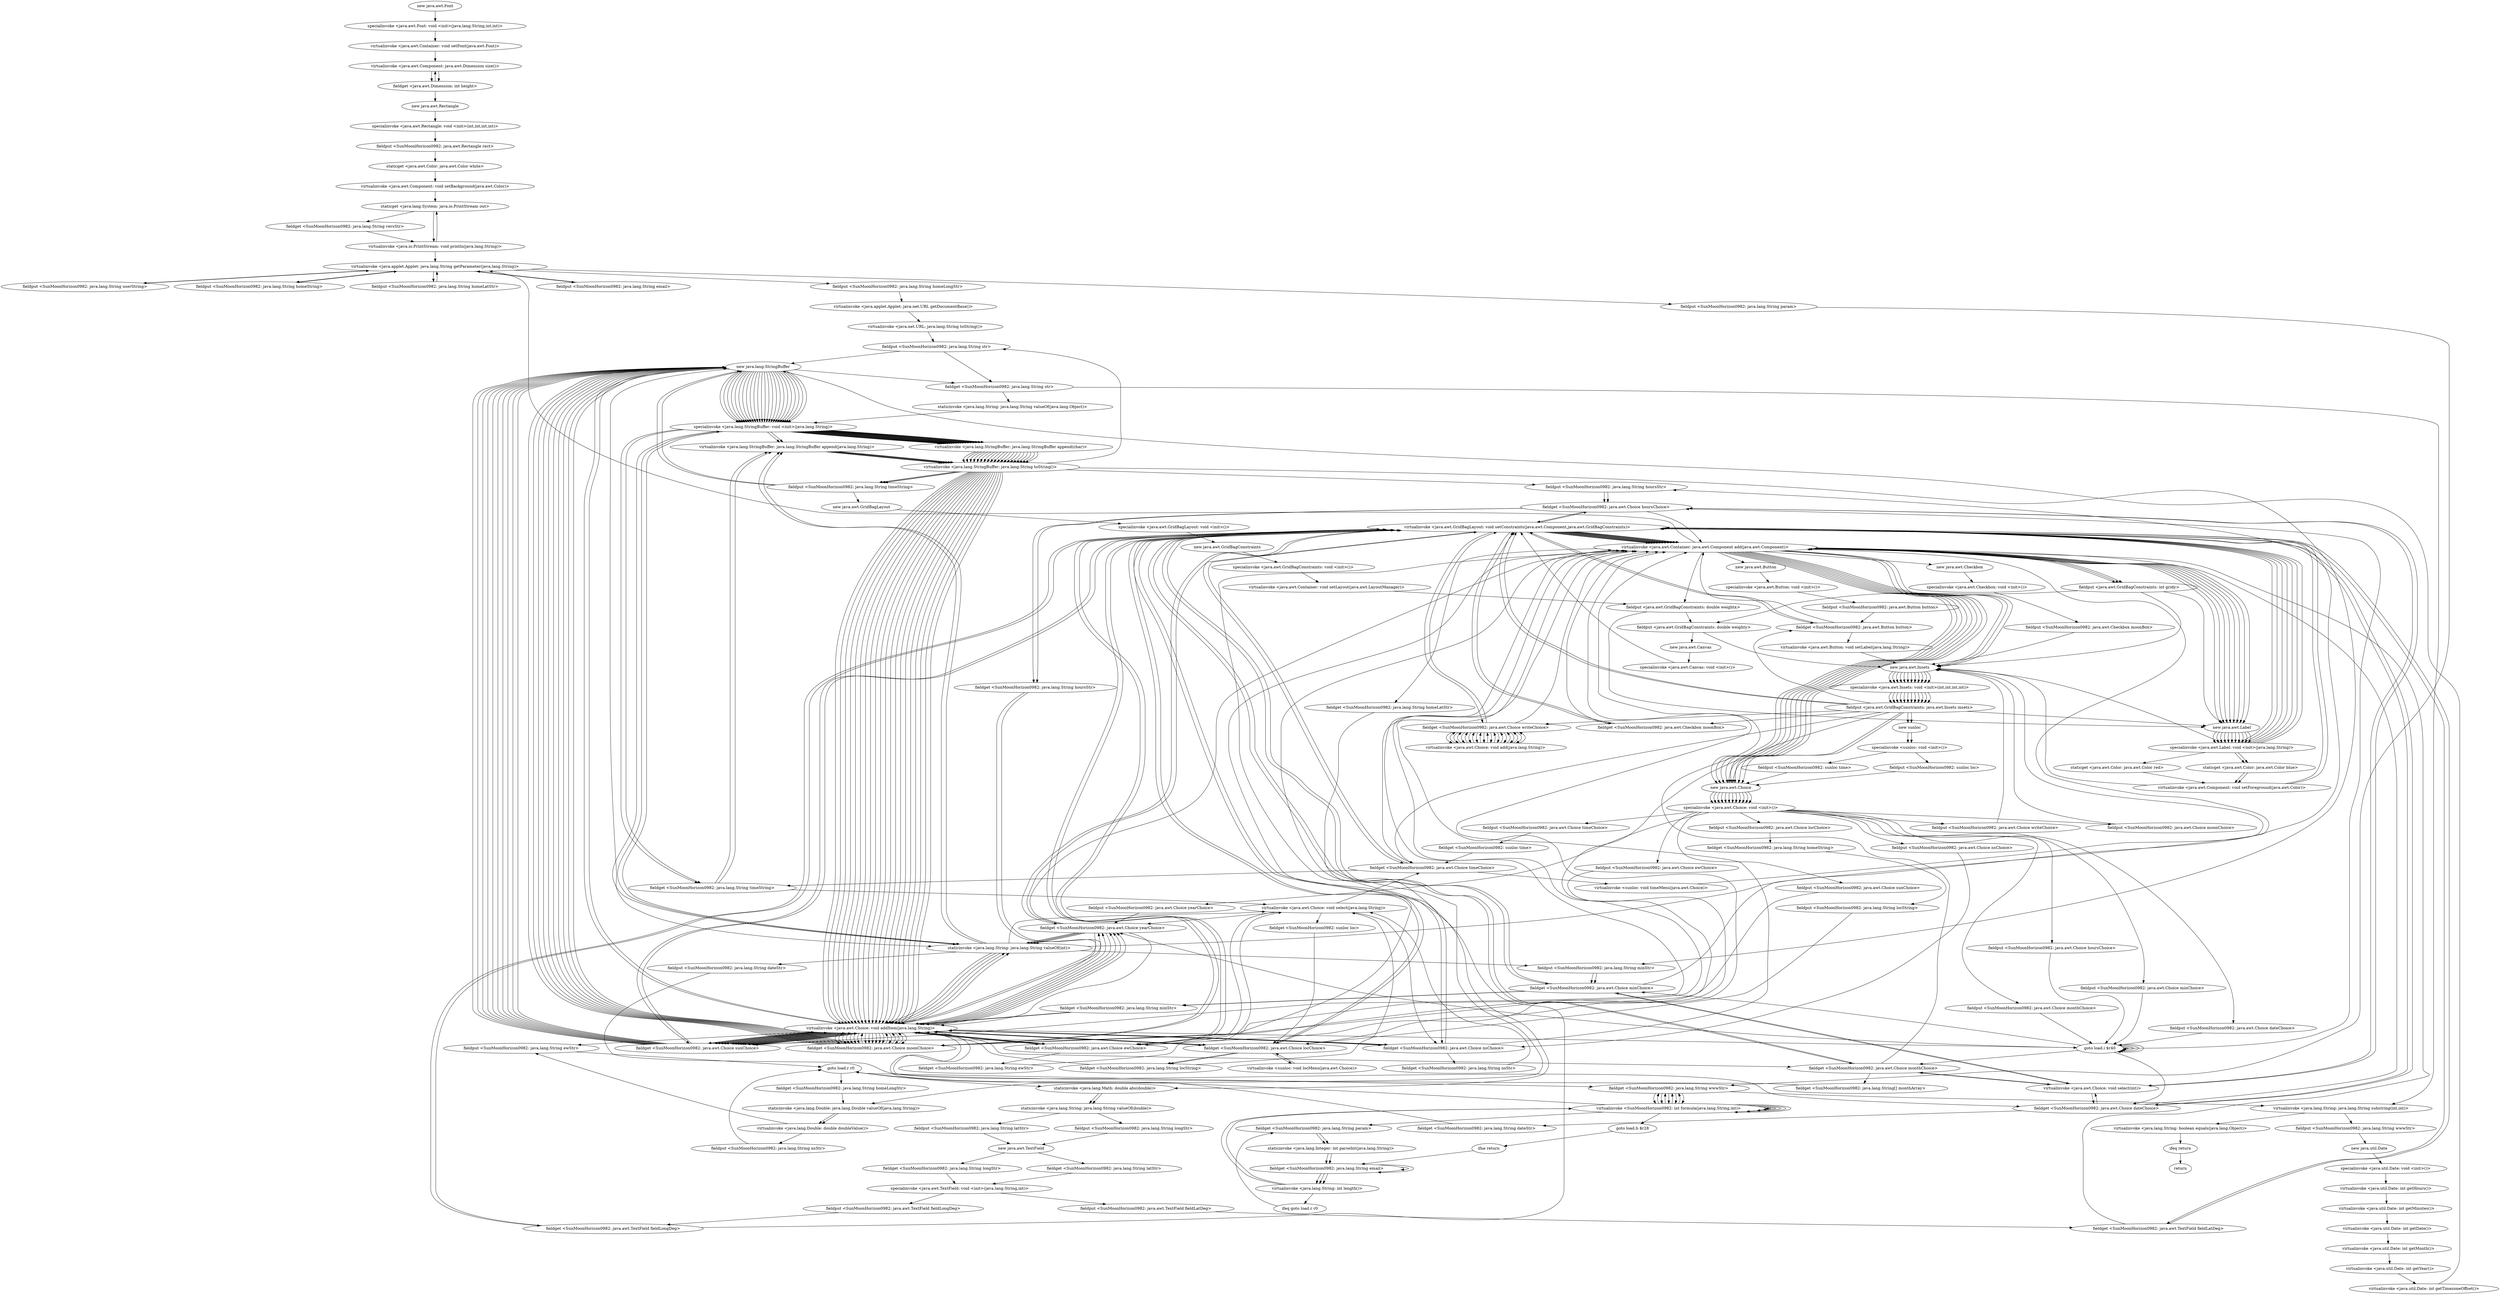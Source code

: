 digraph "" {
"new java.awt.Font";
 "new java.awt.Font"->"specialinvoke <java.awt.Font: void <init>(java.lang.String,int,int)>";
 "specialinvoke <java.awt.Font: void <init>(java.lang.String,int,int)>"->"virtualinvoke <java.awt.Container: void setFont(java.awt.Font)>";
 "virtualinvoke <java.awt.Container: void setFont(java.awt.Font)>"->"virtualinvoke <java.awt.Component: java.awt.Dimension size()>";
 "virtualinvoke <java.awt.Component: java.awt.Dimension size()>"->"fieldget <java.awt.Dimension: int height>";
 "fieldget <java.awt.Dimension: int height>"->"virtualinvoke <java.awt.Component: java.awt.Dimension size()>";
 "virtualinvoke <java.awt.Component: java.awt.Dimension size()>"->"fieldget <java.awt.Dimension: int height>";
 "fieldget <java.awt.Dimension: int height>"->"new java.awt.Rectangle";
 "new java.awt.Rectangle"->"specialinvoke <java.awt.Rectangle: void <init>(int,int,int,int)>";
 "specialinvoke <java.awt.Rectangle: void <init>(int,int,int,int)>"->"fieldput <SunMoonHorizon0982: java.awt.Rectangle rect>";
 "fieldput <SunMoonHorizon0982: java.awt.Rectangle rect>"->"staticget <java.awt.Color: java.awt.Color white>";
 "staticget <java.awt.Color: java.awt.Color white>"->"virtualinvoke <java.awt.Component: void setBackground(java.awt.Color)>";
 "virtualinvoke <java.awt.Component: void setBackground(java.awt.Color)>"->"staticget <java.lang.System: java.io.PrintStream out>";
 "staticget <java.lang.System: java.io.PrintStream out>"->"fieldget <SunMoonHorizon0982: java.lang.String versStr>";
 "fieldget <SunMoonHorizon0982: java.lang.String versStr>"->"virtualinvoke <java.io.PrintStream: void println(java.lang.String)>";
 "virtualinvoke <java.io.PrintStream: void println(java.lang.String)>"->"staticget <java.lang.System: java.io.PrintStream out>";
 "staticget <java.lang.System: java.io.PrintStream out>"->"virtualinvoke <java.io.PrintStream: void println(java.lang.String)>";
 "virtualinvoke <java.io.PrintStream: void println(java.lang.String)>"->"virtualinvoke <java.applet.Applet: java.lang.String getParameter(java.lang.String)>";
 "virtualinvoke <java.applet.Applet: java.lang.String getParameter(java.lang.String)>"->"fieldput <SunMoonHorizon0982: java.lang.String userString>";
 "fieldput <SunMoonHorizon0982: java.lang.String userString>"->"virtualinvoke <java.applet.Applet: java.lang.String getParameter(java.lang.String)>";
 "virtualinvoke <java.applet.Applet: java.lang.String getParameter(java.lang.String)>"->"fieldput <SunMoonHorizon0982: java.lang.String homeString>";
 "fieldput <SunMoonHorizon0982: java.lang.String homeString>"->"virtualinvoke <java.applet.Applet: java.lang.String getParameter(java.lang.String)>";
 "virtualinvoke <java.applet.Applet: java.lang.String getParameter(java.lang.String)>"->"fieldput <SunMoonHorizon0982: java.lang.String homeLatStr>";
 "fieldput <SunMoonHorizon0982: java.lang.String homeLatStr>"->"virtualinvoke <java.applet.Applet: java.lang.String getParameter(java.lang.String)>";
 "virtualinvoke <java.applet.Applet: java.lang.String getParameter(java.lang.String)>"->"fieldput <SunMoonHorizon0982: java.lang.String homeLongStr>";
 "fieldput <SunMoonHorizon0982: java.lang.String homeLongStr>"->"virtualinvoke <java.applet.Applet: java.net.URL getDocumentBase()>";
 "virtualinvoke <java.applet.Applet: java.net.URL getDocumentBase()>"->"virtualinvoke <java.net.URL: java.lang.String toString()>";
 "virtualinvoke <java.net.URL: java.lang.String toString()>"->"fieldput <SunMoonHorizon0982: java.lang.String str>";
 "fieldput <SunMoonHorizon0982: java.lang.String str>"->"new java.lang.StringBuffer";
 "new java.lang.StringBuffer"->"fieldget <SunMoonHorizon0982: java.lang.String str>";
 "fieldget <SunMoonHorizon0982: java.lang.String str>"->"staticinvoke <java.lang.String: java.lang.String valueOf(java.lang.Object)>";
 "staticinvoke <java.lang.String: java.lang.String valueOf(java.lang.Object)>"->"specialinvoke <java.lang.StringBuffer: void <init>(java.lang.String)>";
 "specialinvoke <java.lang.StringBuffer: void <init>(java.lang.String)>"->"virtualinvoke <java.lang.StringBuffer: java.lang.StringBuffer append(java.lang.String)>";
 "virtualinvoke <java.lang.StringBuffer: java.lang.StringBuffer append(java.lang.String)>"->"virtualinvoke <java.lang.StringBuffer: java.lang.String toString()>";
 "virtualinvoke <java.lang.StringBuffer: java.lang.String toString()>"->"fieldput <SunMoonHorizon0982: java.lang.String str>";
 "fieldput <SunMoonHorizon0982: java.lang.String str>"->"fieldget <SunMoonHorizon0982: java.lang.String str>";
 "fieldget <SunMoonHorizon0982: java.lang.String str>"->"virtualinvoke <java.lang.String: java.lang.String substring(int,int)>";
 "virtualinvoke <java.lang.String: java.lang.String substring(int,int)>"->"fieldput <SunMoonHorizon0982: java.lang.String wwwStr>";
 "fieldput <SunMoonHorizon0982: java.lang.String wwwStr>"->"new java.util.Date";
 "new java.util.Date"->"specialinvoke <java.util.Date: void <init>()>";
 "specialinvoke <java.util.Date: void <init>()>"->"virtualinvoke <java.util.Date: int getHours()>";
 "virtualinvoke <java.util.Date: int getHours()>"->"virtualinvoke <java.util.Date: int getMinutes()>";
 "virtualinvoke <java.util.Date: int getMinutes()>"->"virtualinvoke <java.util.Date: int getDate()>";
 "virtualinvoke <java.util.Date: int getDate()>"->"virtualinvoke <java.util.Date: int getMonth()>";
 "virtualinvoke <java.util.Date: int getMonth()>"->"virtualinvoke <java.util.Date: int getYear()>";
 "virtualinvoke <java.util.Date: int getYear()>"->"virtualinvoke <java.util.Date: int getTimezoneOffset()>";
 "virtualinvoke <java.util.Date: int getTimezoneOffset()>"->"new java.lang.StringBuffer";
 "new java.lang.StringBuffer"->"staticinvoke <java.lang.String: java.lang.String valueOf(int)>";
 "staticinvoke <java.lang.String: java.lang.String valueOf(int)>"->"specialinvoke <java.lang.StringBuffer: void <init>(java.lang.String)>";
 "specialinvoke <java.lang.StringBuffer: void <init>(java.lang.String)>"->"virtualinvoke <java.lang.StringBuffer: java.lang.StringBuffer append(java.lang.String)>";
 "virtualinvoke <java.lang.StringBuffer: java.lang.StringBuffer append(java.lang.String)>"->"virtualinvoke <java.lang.StringBuffer: java.lang.String toString()>";
 "virtualinvoke <java.lang.StringBuffer: java.lang.String toString()>"->"fieldput <SunMoonHorizon0982: java.lang.String timeString>";
 "fieldput <SunMoonHorizon0982: java.lang.String timeString>"->"new java.lang.StringBuffer";
 "new java.lang.StringBuffer"->"specialinvoke <java.lang.StringBuffer: void <init>(java.lang.String)>";
 "specialinvoke <java.lang.StringBuffer: void <init>(java.lang.String)>"->"fieldget <SunMoonHorizon0982: java.lang.String timeString>";
 "fieldget <SunMoonHorizon0982: java.lang.String timeString>"->"virtualinvoke <java.lang.StringBuffer: java.lang.StringBuffer append(java.lang.String)>";
 "virtualinvoke <java.lang.StringBuffer: java.lang.StringBuffer append(java.lang.String)>"->"virtualinvoke <java.lang.StringBuffer: java.lang.String toString()>";
 "virtualinvoke <java.lang.StringBuffer: java.lang.String toString()>"->"fieldput <SunMoonHorizon0982: java.lang.String timeString>";
 "fieldput <SunMoonHorizon0982: java.lang.String timeString>"->"new java.lang.StringBuffer";
 "new java.lang.StringBuffer"->"specialinvoke <java.lang.StringBuffer: void <init>(java.lang.String)>";
 "specialinvoke <java.lang.StringBuffer: void <init>(java.lang.String)>"->"fieldget <SunMoonHorizon0982: java.lang.String timeString>";
 "fieldget <SunMoonHorizon0982: java.lang.String timeString>"->"virtualinvoke <java.lang.StringBuffer: java.lang.StringBuffer append(java.lang.String)>";
 "virtualinvoke <java.lang.StringBuffer: java.lang.StringBuffer append(java.lang.String)>"->"virtualinvoke <java.lang.StringBuffer: java.lang.String toString()>";
 "virtualinvoke <java.lang.StringBuffer: java.lang.String toString()>"->"fieldput <SunMoonHorizon0982: java.lang.String timeString>";
 "fieldput <SunMoonHorizon0982: java.lang.String timeString>"->"new java.awt.GridBagLayout";
 "new java.awt.GridBagLayout"->"specialinvoke <java.awt.GridBagLayout: void <init>()>";
 "specialinvoke <java.awt.GridBagLayout: void <init>()>"->"new java.awt.GridBagConstraints";
 "new java.awt.GridBagConstraints"->"specialinvoke <java.awt.GridBagConstraints: void <init>()>";
 "specialinvoke <java.awt.GridBagConstraints: void <init>()>"->"virtualinvoke <java.awt.Container: void setLayout(java.awt.LayoutManager)>";
 "virtualinvoke <java.awt.Container: void setLayout(java.awt.LayoutManager)>"->"fieldput <java.awt.GridBagConstraints: double weightx>";
 "fieldput <java.awt.GridBagConstraints: double weightx>"->"fieldput <java.awt.GridBagConstraints: double weighty>";
 "fieldput <java.awt.GridBagConstraints: double weighty>"->"new java.awt.Insets";
 "new java.awt.Insets"->"specialinvoke <java.awt.Insets: void <init>(int,int,int,int)>";
 "specialinvoke <java.awt.Insets: void <init>(int,int,int,int)>"->"fieldput <java.awt.GridBagConstraints: java.awt.Insets insets>";
 "fieldput <java.awt.GridBagConstraints: java.awt.Insets insets>"->"new java.awt.Label";
 "new java.awt.Label"->"specialinvoke <java.awt.Label: void <init>(java.lang.String)>";
 "specialinvoke <java.awt.Label: void <init>(java.lang.String)>"->"virtualinvoke <java.awt.GridBagLayout: void setConstraints(java.awt.Component,java.awt.GridBagConstraints)>";
 "virtualinvoke <java.awt.GridBagLayout: void setConstraints(java.awt.Component,java.awt.GridBagConstraints)>"->"virtualinvoke <java.awt.Container: java.awt.Component add(java.awt.Component)>";
 "virtualinvoke <java.awt.Container: java.awt.Component add(java.awt.Component)>"->"new java.awt.Label";
 "new java.awt.Label"->"specialinvoke <java.awt.Label: void <init>(java.lang.String)>";
 "specialinvoke <java.awt.Label: void <init>(java.lang.String)>"->"virtualinvoke <java.awt.GridBagLayout: void setConstraints(java.awt.Component,java.awt.GridBagConstraints)>";
 "virtualinvoke <java.awt.GridBagLayout: void setConstraints(java.awt.Component,java.awt.GridBagConstraints)>"->"virtualinvoke <java.awt.Container: java.awt.Component add(java.awt.Component)>";
 "virtualinvoke <java.awt.Container: java.awt.Component add(java.awt.Component)>"->"fieldput <java.awt.GridBagConstraints: double weightx>";
 "fieldput <java.awt.GridBagConstraints: double weightx>"->"new java.awt.Label";
 "new java.awt.Label"->"specialinvoke <java.awt.Label: void <init>(java.lang.String)>";
 "specialinvoke <java.awt.Label: void <init>(java.lang.String)>"->"virtualinvoke <java.awt.GridBagLayout: void setConstraints(java.awt.Component,java.awt.GridBagConstraints)>";
 "virtualinvoke <java.awt.GridBagLayout: void setConstraints(java.awt.Component,java.awt.GridBagConstraints)>"->"virtualinvoke <java.awt.Container: java.awt.Component add(java.awt.Component)>";
 "virtualinvoke <java.awt.Container: java.awt.Component add(java.awt.Component)>"->"new java.awt.Label";
 "new java.awt.Label"->"specialinvoke <java.awt.Label: void <init>(java.lang.String)>";
 "specialinvoke <java.awt.Label: void <init>(java.lang.String)>"->"virtualinvoke <java.awt.GridBagLayout: void setConstraints(java.awt.Component,java.awt.GridBagConstraints)>";
 "virtualinvoke <java.awt.GridBagLayout: void setConstraints(java.awt.Component,java.awt.GridBagConstraints)>"->"virtualinvoke <java.awt.Container: java.awt.Component add(java.awt.Component)>";
 "virtualinvoke <java.awt.Container: java.awt.Component add(java.awt.Component)>"->"new java.awt.Label";
 "new java.awt.Label"->"specialinvoke <java.awt.Label: void <init>(java.lang.String)>";
 "specialinvoke <java.awt.Label: void <init>(java.lang.String)>"->"virtualinvoke <java.awt.GridBagLayout: void setConstraints(java.awt.Component,java.awt.GridBagConstraints)>";
 "virtualinvoke <java.awt.GridBagLayout: void setConstraints(java.awt.Component,java.awt.GridBagConstraints)>"->"virtualinvoke <java.awt.Container: java.awt.Component add(java.awt.Component)>";
 "virtualinvoke <java.awt.Container: java.awt.Component add(java.awt.Component)>"->"new java.awt.Label";
 "new java.awt.Label"->"specialinvoke <java.awt.Label: void <init>(java.lang.String)>";
 "specialinvoke <java.awt.Label: void <init>(java.lang.String)>"->"virtualinvoke <java.awt.GridBagLayout: void setConstraints(java.awt.Component,java.awt.GridBagConstraints)>";
 "virtualinvoke <java.awt.GridBagLayout: void setConstraints(java.awt.Component,java.awt.GridBagConstraints)>"->"virtualinvoke <java.awt.Container: java.awt.Component add(java.awt.Component)>";
 "virtualinvoke <java.awt.Container: java.awt.Component add(java.awt.Component)>"->"new java.awt.Label";
 "new java.awt.Label"->"specialinvoke <java.awt.Label: void <init>(java.lang.String)>";
 "specialinvoke <java.awt.Label: void <init>(java.lang.String)>"->"staticget <java.awt.Color: java.awt.Color red>";
 "staticget <java.awt.Color: java.awt.Color red>"->"virtualinvoke <java.awt.Component: void setForeground(java.awt.Color)>";
 "virtualinvoke <java.awt.Component: void setForeground(java.awt.Color)>"->"virtualinvoke <java.awt.GridBagLayout: void setConstraints(java.awt.Component,java.awt.GridBagConstraints)>";
 "virtualinvoke <java.awt.GridBagLayout: void setConstraints(java.awt.Component,java.awt.GridBagConstraints)>"->"virtualinvoke <java.awt.Container: java.awt.Component add(java.awt.Component)>";
 "virtualinvoke <java.awt.Container: java.awt.Component add(java.awt.Component)>"->"new java.awt.Label";
 "new java.awt.Label"->"specialinvoke <java.awt.Label: void <init>(java.lang.String)>";
 "specialinvoke <java.awt.Label: void <init>(java.lang.String)>"->"staticget <java.awt.Color: java.awt.Color blue>";
 "staticget <java.awt.Color: java.awt.Color blue>"->"virtualinvoke <java.awt.Component: void setForeground(java.awt.Color)>";
 "virtualinvoke <java.awt.Component: void setForeground(java.awt.Color)>"->"virtualinvoke <java.awt.GridBagLayout: void setConstraints(java.awt.Component,java.awt.GridBagConstraints)>";
 "virtualinvoke <java.awt.GridBagLayout: void setConstraints(java.awt.Component,java.awt.GridBagConstraints)>"->"virtualinvoke <java.awt.Container: java.awt.Component add(java.awt.Component)>";
 "virtualinvoke <java.awt.Container: java.awt.Component add(java.awt.Component)>"->"new java.awt.Label";
 "new java.awt.Label"->"specialinvoke <java.awt.Label: void <init>(java.lang.String)>";
 "specialinvoke <java.awt.Label: void <init>(java.lang.String)>"->"staticget <java.awt.Color: java.awt.Color blue>";
 "staticget <java.awt.Color: java.awt.Color blue>"->"virtualinvoke <java.awt.Component: void setForeground(java.awt.Color)>";
 "virtualinvoke <java.awt.Component: void setForeground(java.awt.Color)>"->"new java.awt.Insets";
 "new java.awt.Insets"->"specialinvoke <java.awt.Insets: void <init>(int,int,int,int)>";
 "specialinvoke <java.awt.Insets: void <init>(int,int,int,int)>"->"fieldput <java.awt.GridBagConstraints: java.awt.Insets insets>";
 "fieldput <java.awt.GridBagConstraints: java.awt.Insets insets>"->"virtualinvoke <java.awt.GridBagLayout: void setConstraints(java.awt.Component,java.awt.GridBagConstraints)>";
 "virtualinvoke <java.awt.GridBagLayout: void setConstraints(java.awt.Component,java.awt.GridBagConstraints)>"->"virtualinvoke <java.awt.Container: java.awt.Component add(java.awt.Component)>";
 "virtualinvoke <java.awt.Container: java.awt.Component add(java.awt.Component)>"->"fieldput <java.awt.GridBagConstraints: int gridy>";
 "fieldput <java.awt.GridBagConstraints: int gridy>"->"new java.awt.Insets";
 "new java.awt.Insets"->"specialinvoke <java.awt.Insets: void <init>(int,int,int,int)>";
 "specialinvoke <java.awt.Insets: void <init>(int,int,int,int)>"->"fieldput <java.awt.GridBagConstraints: java.awt.Insets insets>";
 "fieldput <java.awt.GridBagConstraints: java.awt.Insets insets>"->"new sunloc";
 "new sunloc"->"specialinvoke <sunloc: void <init>()>";
 "specialinvoke <sunloc: void <init>()>"->"fieldput <SunMoonHorizon0982: sunloc time>";
 "fieldput <SunMoonHorizon0982: sunloc time>"->"new java.awt.Choice";
 "new java.awt.Choice"->"specialinvoke <java.awt.Choice: void <init>()>";
 "specialinvoke <java.awt.Choice: void <init>()>"->"fieldput <SunMoonHorizon0982: java.awt.Choice timeChoice>";
 "fieldput <SunMoonHorizon0982: java.awt.Choice timeChoice>"->"fieldget <SunMoonHorizon0982: sunloc time>";
 "fieldget <SunMoonHorizon0982: sunloc time>"->"fieldget <SunMoonHorizon0982: java.awt.Choice timeChoice>";
 "fieldget <SunMoonHorizon0982: java.awt.Choice timeChoice>"->"virtualinvoke <sunloc: void timeMenu(java.awt.Choice)>";
 "virtualinvoke <sunloc: void timeMenu(java.awt.Choice)>"->"new java.awt.Insets";
 "new java.awt.Insets"->"specialinvoke <java.awt.Insets: void <init>(int,int,int,int)>";
 "specialinvoke <java.awt.Insets: void <init>(int,int,int,int)>"->"fieldput <java.awt.GridBagConstraints: java.awt.Insets insets>";
 "fieldput <java.awt.GridBagConstraints: java.awt.Insets insets>"->"fieldget <SunMoonHorizon0982: java.awt.Choice timeChoice>";
 "fieldget <SunMoonHorizon0982: java.awt.Choice timeChoice>"->"virtualinvoke <java.awt.GridBagLayout: void setConstraints(java.awt.Component,java.awt.GridBagConstraints)>";
 "virtualinvoke <java.awt.GridBagLayout: void setConstraints(java.awt.Component,java.awt.GridBagConstraints)>"->"fieldget <SunMoonHorizon0982: java.awt.Choice timeChoice>";
 "fieldget <SunMoonHorizon0982: java.awt.Choice timeChoice>"->"fieldget <SunMoonHorizon0982: java.lang.String timeString>";
 "fieldget <SunMoonHorizon0982: java.lang.String timeString>"->"virtualinvoke <java.awt.Choice: void select(java.lang.String)>";
 "virtualinvoke <java.awt.Choice: void select(java.lang.String)>"->"fieldget <SunMoonHorizon0982: java.awt.Choice timeChoice>";
 "fieldget <SunMoonHorizon0982: java.awt.Choice timeChoice>"->"virtualinvoke <java.awt.Container: java.awt.Component add(java.awt.Component)>";
 "virtualinvoke <java.awt.Container: java.awt.Component add(java.awt.Component)>"->"new java.awt.Insets";
 "new java.awt.Insets"->"specialinvoke <java.awt.Insets: void <init>(int,int,int,int)>";
 "specialinvoke <java.awt.Insets: void <init>(int,int,int,int)>"->"fieldput <java.awt.GridBagConstraints: java.awt.Insets insets>";
 "fieldput <java.awt.GridBagConstraints: java.awt.Insets insets>"->"new sunloc";
 "new sunloc"->"specialinvoke <sunloc: void <init>()>";
 "specialinvoke <sunloc: void <init>()>"->"fieldput <SunMoonHorizon0982: sunloc loc>";
 "fieldput <SunMoonHorizon0982: sunloc loc>"->"new java.awt.Choice";
 "new java.awt.Choice"->"specialinvoke <java.awt.Choice: void <init>()>";
 "specialinvoke <java.awt.Choice: void <init>()>"->"fieldput <SunMoonHorizon0982: java.awt.Choice locChoice>";
 "fieldput <SunMoonHorizon0982: java.awt.Choice locChoice>"->"fieldget <SunMoonHorizon0982: java.lang.String homeString>";
 "fieldget <SunMoonHorizon0982: java.lang.String homeString>"->"fieldput <SunMoonHorizon0982: java.lang.String locString>";
 "fieldput <SunMoonHorizon0982: java.lang.String locString>"->"fieldget <SunMoonHorizon0982: java.awt.Choice locChoice>";
 "fieldget <SunMoonHorizon0982: java.awt.Choice locChoice>"->"fieldget <SunMoonHorizon0982: java.lang.String locString>";
 "fieldget <SunMoonHorizon0982: java.lang.String locString>"->"virtualinvoke <java.awt.Choice: void addItem(java.lang.String)>";
 "virtualinvoke <java.awt.Choice: void addItem(java.lang.String)>"->"fieldget <SunMoonHorizon0982: java.awt.Choice locChoice>";
 "fieldget <SunMoonHorizon0982: java.awt.Choice locChoice>"->"virtualinvoke <java.awt.Choice: void addItem(java.lang.String)>";
 "virtualinvoke <java.awt.Choice: void addItem(java.lang.String)>"->"fieldget <SunMoonHorizon0982: java.awt.Choice locChoice>";
 "fieldget <SunMoonHorizon0982: java.awt.Choice locChoice>"->"fieldget <SunMoonHorizon0982: java.lang.String locString>";
 "fieldget <SunMoonHorizon0982: java.lang.String locString>"->"virtualinvoke <java.awt.Choice: void select(java.lang.String)>";
 "virtualinvoke <java.awt.Choice: void select(java.lang.String)>"->"fieldget <SunMoonHorizon0982: sunloc loc>";
 "fieldget <SunMoonHorizon0982: sunloc loc>"->"fieldget <SunMoonHorizon0982: java.awt.Choice locChoice>";
 "fieldget <SunMoonHorizon0982: java.awt.Choice locChoice>"->"virtualinvoke <sunloc: void locMenu(java.awt.Choice)>";
 "virtualinvoke <sunloc: void locMenu(java.awt.Choice)>"->"fieldget <SunMoonHorizon0982: java.awt.Choice locChoice>";
 "fieldget <SunMoonHorizon0982: java.awt.Choice locChoice>"->"virtualinvoke <java.awt.GridBagLayout: void setConstraints(java.awt.Component,java.awt.GridBagConstraints)>";
 "virtualinvoke <java.awt.GridBagLayout: void setConstraints(java.awt.Component,java.awt.GridBagConstraints)>"->"fieldget <SunMoonHorizon0982: java.awt.Choice locChoice>";
 "fieldget <SunMoonHorizon0982: java.awt.Choice locChoice>"->"virtualinvoke <java.awt.Container: java.awt.Component add(java.awt.Component)>";
 "virtualinvoke <java.awt.Container: java.awt.Component add(java.awt.Component)>"->"fieldget <SunMoonHorizon0982: java.lang.String homeLatStr>";
 "fieldget <SunMoonHorizon0982: java.lang.String homeLatStr>"->"staticinvoke <java.lang.Double: java.lang.Double valueOf(java.lang.String)>";
 "staticinvoke <java.lang.Double: java.lang.Double valueOf(java.lang.String)>"->"virtualinvoke <java.lang.Double: double doubleValue()>";
 "virtualinvoke <java.lang.Double: double doubleValue()>"->"fieldput <SunMoonHorizon0982: java.lang.String nsStr>";
 "fieldput <SunMoonHorizon0982: java.lang.String nsStr>"->"goto load.r r0";
 "goto load.r r0"->"fieldget <SunMoonHorizon0982: java.lang.String homeLongStr>";
 "fieldget <SunMoonHorizon0982: java.lang.String homeLongStr>"->"staticinvoke <java.lang.Double: java.lang.Double valueOf(java.lang.String)>";
 "staticinvoke <java.lang.Double: java.lang.Double valueOf(java.lang.String)>"->"virtualinvoke <java.lang.Double: double doubleValue()>";
 "virtualinvoke <java.lang.Double: double doubleValue()>"->"fieldput <SunMoonHorizon0982: java.lang.String ewStr>";
 "fieldput <SunMoonHorizon0982: java.lang.String ewStr>"->"goto load.r r0";
 "goto load.r r0"->"staticinvoke <java.lang.Math: double abs(double)>";
 "staticinvoke <java.lang.Math: double abs(double)>"->"staticinvoke <java.lang.String: java.lang.String valueOf(double)>";
 "staticinvoke <java.lang.String: java.lang.String valueOf(double)>"->"fieldput <SunMoonHorizon0982: java.lang.String latStr>";
 "fieldput <SunMoonHorizon0982: java.lang.String latStr>"->"new java.awt.TextField";
 "new java.awt.TextField"->"fieldget <SunMoonHorizon0982: java.lang.String latStr>";
 "fieldget <SunMoonHorizon0982: java.lang.String latStr>"->"specialinvoke <java.awt.TextField: void <init>(java.lang.String,int)>";
 "specialinvoke <java.awt.TextField: void <init>(java.lang.String,int)>"->"fieldput <SunMoonHorizon0982: java.awt.TextField fieldLatDeg>";
 "fieldput <SunMoonHorizon0982: java.awt.TextField fieldLatDeg>"->"fieldget <SunMoonHorizon0982: java.awt.TextField fieldLatDeg>";
 "fieldget <SunMoonHorizon0982: java.awt.TextField fieldLatDeg>"->"virtualinvoke <java.awt.GridBagLayout: void setConstraints(java.awt.Component,java.awt.GridBagConstraints)>";
 "virtualinvoke <java.awt.GridBagLayout: void setConstraints(java.awt.Component,java.awt.GridBagConstraints)>"->"fieldget <SunMoonHorizon0982: java.awt.TextField fieldLatDeg>";
 "fieldget <SunMoonHorizon0982: java.awt.TextField fieldLatDeg>"->"virtualinvoke <java.awt.Container: java.awt.Component add(java.awt.Component)>";
 "virtualinvoke <java.awt.Container: java.awt.Component add(java.awt.Component)>"->"new java.awt.Choice";
 "new java.awt.Choice"->"specialinvoke <java.awt.Choice: void <init>()>";
 "specialinvoke <java.awt.Choice: void <init>()>"->"fieldput <SunMoonHorizon0982: java.awt.Choice nsChoice>";
 "fieldput <SunMoonHorizon0982: java.awt.Choice nsChoice>"->"fieldget <SunMoonHorizon0982: java.awt.Choice nsChoice>";
 "fieldget <SunMoonHorizon0982: java.awt.Choice nsChoice>"->"virtualinvoke <java.awt.Choice: void addItem(java.lang.String)>";
 "virtualinvoke <java.awt.Choice: void addItem(java.lang.String)>"->"fieldget <SunMoonHorizon0982: java.awt.Choice nsChoice>";
 "fieldget <SunMoonHorizon0982: java.awt.Choice nsChoice>"->"virtualinvoke <java.awt.Choice: void addItem(java.lang.String)>";
 "virtualinvoke <java.awt.Choice: void addItem(java.lang.String)>"->"fieldget <SunMoonHorizon0982: java.awt.Choice nsChoice>";
 "fieldget <SunMoonHorizon0982: java.awt.Choice nsChoice>"->"fieldget <SunMoonHorizon0982: java.lang.String nsStr>";
 "fieldget <SunMoonHorizon0982: java.lang.String nsStr>"->"virtualinvoke <java.awt.Choice: void select(java.lang.String)>";
 "virtualinvoke <java.awt.Choice: void select(java.lang.String)>"->"fieldget <SunMoonHorizon0982: java.awt.Choice nsChoice>";
 "fieldget <SunMoonHorizon0982: java.awt.Choice nsChoice>"->"virtualinvoke <java.awt.GridBagLayout: void setConstraints(java.awt.Component,java.awt.GridBagConstraints)>";
 "virtualinvoke <java.awt.GridBagLayout: void setConstraints(java.awt.Component,java.awt.GridBagConstraints)>"->"fieldget <SunMoonHorizon0982: java.awt.Choice nsChoice>";
 "fieldget <SunMoonHorizon0982: java.awt.Choice nsChoice>"->"virtualinvoke <java.awt.Container: java.awt.Component add(java.awt.Component)>";
 "virtualinvoke <java.awt.Container: java.awt.Component add(java.awt.Component)>"->"staticinvoke <java.lang.Math: double abs(double)>";
 "staticinvoke <java.lang.Math: double abs(double)>"->"staticinvoke <java.lang.String: java.lang.String valueOf(double)>";
 "staticinvoke <java.lang.String: java.lang.String valueOf(double)>"->"fieldput <SunMoonHorizon0982: java.lang.String longStr>";
 "fieldput <SunMoonHorizon0982: java.lang.String longStr>"->"new java.awt.TextField";
 "new java.awt.TextField"->"fieldget <SunMoonHorizon0982: java.lang.String longStr>";
 "fieldget <SunMoonHorizon0982: java.lang.String longStr>"->"specialinvoke <java.awt.TextField: void <init>(java.lang.String,int)>";
 "specialinvoke <java.awt.TextField: void <init>(java.lang.String,int)>"->"fieldput <SunMoonHorizon0982: java.awt.TextField fieldLongDeg>";
 "fieldput <SunMoonHorizon0982: java.awt.TextField fieldLongDeg>"->"fieldget <SunMoonHorizon0982: java.awt.TextField fieldLongDeg>";
 "fieldget <SunMoonHorizon0982: java.awt.TextField fieldLongDeg>"->"virtualinvoke <java.awt.GridBagLayout: void setConstraints(java.awt.Component,java.awt.GridBagConstraints)>";
 "virtualinvoke <java.awt.GridBagLayout: void setConstraints(java.awt.Component,java.awt.GridBagConstraints)>"->"fieldget <SunMoonHorizon0982: java.awt.TextField fieldLongDeg>";
 "fieldget <SunMoonHorizon0982: java.awt.TextField fieldLongDeg>"->"virtualinvoke <java.awt.Container: java.awt.Component add(java.awt.Component)>";
 "virtualinvoke <java.awt.Container: java.awt.Component add(java.awt.Component)>"->"new java.awt.Choice";
 "new java.awt.Choice"->"specialinvoke <java.awt.Choice: void <init>()>";
 "specialinvoke <java.awt.Choice: void <init>()>"->"fieldput <SunMoonHorizon0982: java.awt.Choice ewChoice>";
 "fieldput <SunMoonHorizon0982: java.awt.Choice ewChoice>"->"fieldget <SunMoonHorizon0982: java.awt.Choice ewChoice>";
 "fieldget <SunMoonHorizon0982: java.awt.Choice ewChoice>"->"virtualinvoke <java.awt.Choice: void addItem(java.lang.String)>";
 "virtualinvoke <java.awt.Choice: void addItem(java.lang.String)>"->"fieldget <SunMoonHorizon0982: java.awt.Choice ewChoice>";
 "fieldget <SunMoonHorizon0982: java.awt.Choice ewChoice>"->"virtualinvoke <java.awt.Choice: void addItem(java.lang.String)>";
 "virtualinvoke <java.awt.Choice: void addItem(java.lang.String)>"->"fieldget <SunMoonHorizon0982: java.awt.Choice ewChoice>";
 "fieldget <SunMoonHorizon0982: java.awt.Choice ewChoice>"->"fieldget <SunMoonHorizon0982: java.lang.String ewStr>";
 "fieldget <SunMoonHorizon0982: java.lang.String ewStr>"->"virtualinvoke <java.awt.Choice: void select(java.lang.String)>";
 "virtualinvoke <java.awt.Choice: void select(java.lang.String)>"->"fieldget <SunMoonHorizon0982: java.awt.Choice ewChoice>";
 "fieldget <SunMoonHorizon0982: java.awt.Choice ewChoice>"->"virtualinvoke <java.awt.GridBagLayout: void setConstraints(java.awt.Component,java.awt.GridBagConstraints)>";
 "virtualinvoke <java.awt.GridBagLayout: void setConstraints(java.awt.Component,java.awt.GridBagConstraints)>"->"fieldget <SunMoonHorizon0982: java.awt.Choice ewChoice>";
 "fieldget <SunMoonHorizon0982: java.awt.Choice ewChoice>"->"virtualinvoke <java.awt.Container: java.awt.Component add(java.awt.Component)>";
 "virtualinvoke <java.awt.Container: java.awt.Component add(java.awt.Component)>"->"new java.awt.Choice";
 "new java.awt.Choice"->"specialinvoke <java.awt.Choice: void <init>()>";
 "specialinvoke <java.awt.Choice: void <init>()>"->"fieldput <SunMoonHorizon0982: java.awt.Choice sunChoice>";
 "fieldput <SunMoonHorizon0982: java.awt.Choice sunChoice>"->"fieldget <SunMoonHorizon0982: java.awt.Choice sunChoice>";
 "fieldget <SunMoonHorizon0982: java.awt.Choice sunChoice>"->"virtualinvoke <java.awt.GridBagLayout: void setConstraints(java.awt.Component,java.awt.GridBagConstraints)>";
 "virtualinvoke <java.awt.GridBagLayout: void setConstraints(java.awt.Component,java.awt.GridBagConstraints)>"->"fieldget <SunMoonHorizon0982: java.awt.Choice sunChoice>";
 "fieldget <SunMoonHorizon0982: java.awt.Choice sunChoice>"->"virtualinvoke <java.awt.Choice: void addItem(java.lang.String)>";
 "virtualinvoke <java.awt.Choice: void addItem(java.lang.String)>"->"fieldget <SunMoonHorizon0982: java.awt.Choice sunChoice>";
 "fieldget <SunMoonHorizon0982: java.awt.Choice sunChoice>"->"new java.lang.StringBuffer";
 "new java.lang.StringBuffer"->"specialinvoke <java.lang.StringBuffer: void <init>(java.lang.String)>";
 "specialinvoke <java.lang.StringBuffer: void <init>(java.lang.String)>"->"virtualinvoke <java.lang.StringBuffer: java.lang.StringBuffer append(char)>";
 "virtualinvoke <java.lang.StringBuffer: java.lang.StringBuffer append(char)>"->"virtualinvoke <java.lang.StringBuffer: java.lang.String toString()>";
 "virtualinvoke <java.lang.StringBuffer: java.lang.String toString()>"->"virtualinvoke <java.awt.Choice: void addItem(java.lang.String)>";
 "virtualinvoke <java.awt.Choice: void addItem(java.lang.String)>"->"fieldget <SunMoonHorizon0982: java.awt.Choice sunChoice>";
 "fieldget <SunMoonHorizon0982: java.awt.Choice sunChoice>"->"new java.lang.StringBuffer";
 "new java.lang.StringBuffer"->"specialinvoke <java.lang.StringBuffer: void <init>(java.lang.String)>";
 "specialinvoke <java.lang.StringBuffer: void <init>(java.lang.String)>"->"virtualinvoke <java.lang.StringBuffer: java.lang.StringBuffer append(char)>";
 "virtualinvoke <java.lang.StringBuffer: java.lang.StringBuffer append(char)>"->"virtualinvoke <java.lang.StringBuffer: java.lang.String toString()>";
 "virtualinvoke <java.lang.StringBuffer: java.lang.String toString()>"->"virtualinvoke <java.awt.Choice: void addItem(java.lang.String)>";
 "virtualinvoke <java.awt.Choice: void addItem(java.lang.String)>"->"fieldget <SunMoonHorizon0982: java.awt.Choice sunChoice>";
 "fieldget <SunMoonHorizon0982: java.awt.Choice sunChoice>"->"new java.lang.StringBuffer";
 "new java.lang.StringBuffer"->"specialinvoke <java.lang.StringBuffer: void <init>(java.lang.String)>";
 "specialinvoke <java.lang.StringBuffer: void <init>(java.lang.String)>"->"virtualinvoke <java.lang.StringBuffer: java.lang.StringBuffer append(char)>";
 "virtualinvoke <java.lang.StringBuffer: java.lang.StringBuffer append(char)>"->"virtualinvoke <java.lang.StringBuffer: java.lang.String toString()>";
 "virtualinvoke <java.lang.StringBuffer: java.lang.String toString()>"->"virtualinvoke <java.awt.Choice: void addItem(java.lang.String)>";
 "virtualinvoke <java.awt.Choice: void addItem(java.lang.String)>"->"fieldget <SunMoonHorizon0982: java.awt.Choice sunChoice>";
 "fieldget <SunMoonHorizon0982: java.awt.Choice sunChoice>"->"new java.lang.StringBuffer";
 "new java.lang.StringBuffer"->"specialinvoke <java.lang.StringBuffer: void <init>(java.lang.String)>";
 "specialinvoke <java.lang.StringBuffer: void <init>(java.lang.String)>"->"virtualinvoke <java.lang.StringBuffer: java.lang.StringBuffer append(char)>";
 "virtualinvoke <java.lang.StringBuffer: java.lang.StringBuffer append(char)>"->"virtualinvoke <java.lang.StringBuffer: java.lang.String toString()>";
 "virtualinvoke <java.lang.StringBuffer: java.lang.String toString()>"->"virtualinvoke <java.awt.Choice: void addItem(java.lang.String)>";
 "virtualinvoke <java.awt.Choice: void addItem(java.lang.String)>"->"fieldget <SunMoonHorizon0982: java.awt.Choice sunChoice>";
 "fieldget <SunMoonHorizon0982: java.awt.Choice sunChoice>"->"new java.lang.StringBuffer";
 "new java.lang.StringBuffer"->"specialinvoke <java.lang.StringBuffer: void <init>(java.lang.String)>";
 "specialinvoke <java.lang.StringBuffer: void <init>(java.lang.String)>"->"virtualinvoke <java.lang.StringBuffer: java.lang.StringBuffer append(char)>";
 "virtualinvoke <java.lang.StringBuffer: java.lang.StringBuffer append(char)>"->"virtualinvoke <java.lang.StringBuffer: java.lang.String toString()>";
 "virtualinvoke <java.lang.StringBuffer: java.lang.String toString()>"->"virtualinvoke <java.awt.Choice: void addItem(java.lang.String)>";
 "virtualinvoke <java.awt.Choice: void addItem(java.lang.String)>"->"fieldget <SunMoonHorizon0982: java.awt.Choice sunChoice>";
 "fieldget <SunMoonHorizon0982: java.awt.Choice sunChoice>"->"virtualinvoke <java.awt.Choice: void addItem(java.lang.String)>";
 "virtualinvoke <java.awt.Choice: void addItem(java.lang.String)>"->"fieldget <SunMoonHorizon0982: java.awt.Choice sunChoice>";
 "fieldget <SunMoonHorizon0982: java.awt.Choice sunChoice>"->"new java.lang.StringBuffer";
 "new java.lang.StringBuffer"->"specialinvoke <java.lang.StringBuffer: void <init>(java.lang.String)>";
 "specialinvoke <java.lang.StringBuffer: void <init>(java.lang.String)>"->"virtualinvoke <java.lang.StringBuffer: java.lang.StringBuffer append(char)>";
 "virtualinvoke <java.lang.StringBuffer: java.lang.StringBuffer append(char)>"->"virtualinvoke <java.lang.StringBuffer: java.lang.String toString()>";
 "virtualinvoke <java.lang.StringBuffer: java.lang.String toString()>"->"virtualinvoke <java.awt.Choice: void addItem(java.lang.String)>";
 "virtualinvoke <java.awt.Choice: void addItem(java.lang.String)>"->"fieldget <SunMoonHorizon0982: java.awt.Choice sunChoice>";
 "fieldget <SunMoonHorizon0982: java.awt.Choice sunChoice>"->"new java.lang.StringBuffer";
 "new java.lang.StringBuffer"->"specialinvoke <java.lang.StringBuffer: void <init>(java.lang.String)>";
 "specialinvoke <java.lang.StringBuffer: void <init>(java.lang.String)>"->"virtualinvoke <java.lang.StringBuffer: java.lang.StringBuffer append(char)>";
 "virtualinvoke <java.lang.StringBuffer: java.lang.StringBuffer append(char)>"->"virtualinvoke <java.lang.StringBuffer: java.lang.String toString()>";
 "virtualinvoke <java.lang.StringBuffer: java.lang.String toString()>"->"virtualinvoke <java.awt.Choice: void addItem(java.lang.String)>";
 "virtualinvoke <java.awt.Choice: void addItem(java.lang.String)>"->"fieldget <SunMoonHorizon0982: java.awt.Choice sunChoice>";
 "fieldget <SunMoonHorizon0982: java.awt.Choice sunChoice>"->"new java.lang.StringBuffer";
 "new java.lang.StringBuffer"->"specialinvoke <java.lang.StringBuffer: void <init>(java.lang.String)>";
 "specialinvoke <java.lang.StringBuffer: void <init>(java.lang.String)>"->"virtualinvoke <java.lang.StringBuffer: java.lang.StringBuffer append(char)>";
 "virtualinvoke <java.lang.StringBuffer: java.lang.StringBuffer append(char)>"->"virtualinvoke <java.lang.StringBuffer: java.lang.String toString()>";
 "virtualinvoke <java.lang.StringBuffer: java.lang.String toString()>"->"virtualinvoke <java.awt.Choice: void addItem(java.lang.String)>";
 "virtualinvoke <java.awt.Choice: void addItem(java.lang.String)>"->"fieldget <SunMoonHorizon0982: java.awt.Choice sunChoice>";
 "fieldget <SunMoonHorizon0982: java.awt.Choice sunChoice>"->"new java.lang.StringBuffer";
 "new java.lang.StringBuffer"->"specialinvoke <java.lang.StringBuffer: void <init>(java.lang.String)>";
 "specialinvoke <java.lang.StringBuffer: void <init>(java.lang.String)>"->"virtualinvoke <java.lang.StringBuffer: java.lang.StringBuffer append(char)>";
 "virtualinvoke <java.lang.StringBuffer: java.lang.StringBuffer append(char)>"->"virtualinvoke <java.lang.StringBuffer: java.lang.String toString()>";
 "virtualinvoke <java.lang.StringBuffer: java.lang.String toString()>"->"virtualinvoke <java.awt.Choice: void addItem(java.lang.String)>";
 "virtualinvoke <java.awt.Choice: void addItem(java.lang.String)>"->"fieldget <SunMoonHorizon0982: java.awt.Choice sunChoice>";
 "fieldget <SunMoonHorizon0982: java.awt.Choice sunChoice>"->"new java.lang.StringBuffer";
 "new java.lang.StringBuffer"->"specialinvoke <java.lang.StringBuffer: void <init>(java.lang.String)>";
 "specialinvoke <java.lang.StringBuffer: void <init>(java.lang.String)>"->"virtualinvoke <java.lang.StringBuffer: java.lang.StringBuffer append(char)>";
 "virtualinvoke <java.lang.StringBuffer: java.lang.StringBuffer append(char)>"->"virtualinvoke <java.lang.StringBuffer: java.lang.String toString()>";
 "virtualinvoke <java.lang.StringBuffer: java.lang.String toString()>"->"virtualinvoke <java.awt.Choice: void addItem(java.lang.String)>";
 "virtualinvoke <java.awt.Choice: void addItem(java.lang.String)>"->"fieldget <SunMoonHorizon0982: java.awt.Choice sunChoice>";
 "fieldget <SunMoonHorizon0982: java.awt.Choice sunChoice>"->"virtualinvoke <java.awt.Choice: void addItem(java.lang.String)>";
 "virtualinvoke <java.awt.Choice: void addItem(java.lang.String)>"->"fieldget <SunMoonHorizon0982: java.awt.Choice sunChoice>";
 "fieldget <SunMoonHorizon0982: java.awt.Choice sunChoice>"->"virtualinvoke <java.awt.Choice: void addItem(java.lang.String)>";
 "virtualinvoke <java.awt.Choice: void addItem(java.lang.String)>"->"fieldget <SunMoonHorizon0982: java.awt.Choice sunChoice>";
 "fieldget <SunMoonHorizon0982: java.awt.Choice sunChoice>"->"virtualinvoke <java.awt.Choice: void addItem(java.lang.String)>";
 "virtualinvoke <java.awt.Choice: void addItem(java.lang.String)>"->"fieldget <SunMoonHorizon0982: java.awt.Choice sunChoice>";
 "fieldget <SunMoonHorizon0982: java.awt.Choice sunChoice>"->"virtualinvoke <java.awt.Container: java.awt.Component add(java.awt.Component)>";
 "virtualinvoke <java.awt.Container: java.awt.Component add(java.awt.Component)>"->"new java.awt.Choice";
 "new java.awt.Choice"->"specialinvoke <java.awt.Choice: void <init>()>";
 "specialinvoke <java.awt.Choice: void <init>()>"->"fieldput <SunMoonHorizon0982: java.awt.Choice moonChoice>";
 "fieldput <SunMoonHorizon0982: java.awt.Choice moonChoice>"->"new java.awt.Insets";
 "new java.awt.Insets"->"specialinvoke <java.awt.Insets: void <init>(int,int,int,int)>";
 "specialinvoke <java.awt.Insets: void <init>(int,int,int,int)>"->"fieldput <java.awt.GridBagConstraints: java.awt.Insets insets>";
 "fieldput <java.awt.GridBagConstraints: java.awt.Insets insets>"->"fieldget <SunMoonHorizon0982: java.awt.Choice moonChoice>";
 "fieldget <SunMoonHorizon0982: java.awt.Choice moonChoice>"->"virtualinvoke <java.awt.GridBagLayout: void setConstraints(java.awt.Component,java.awt.GridBagConstraints)>";
 "virtualinvoke <java.awt.GridBagLayout: void setConstraints(java.awt.Component,java.awt.GridBagConstraints)>"->"fieldget <SunMoonHorizon0982: java.awt.Choice moonChoice>";
 "fieldget <SunMoonHorizon0982: java.awt.Choice moonChoice>"->"virtualinvoke <java.awt.Choice: void addItem(java.lang.String)>";
 "virtualinvoke <java.awt.Choice: void addItem(java.lang.String)>"->"fieldget <SunMoonHorizon0982: java.awt.Choice moonChoice>";
 "fieldget <SunMoonHorizon0982: java.awt.Choice moonChoice>"->"new java.lang.StringBuffer";
 "new java.lang.StringBuffer"->"specialinvoke <java.lang.StringBuffer: void <init>(java.lang.String)>";
 "specialinvoke <java.lang.StringBuffer: void <init>(java.lang.String)>"->"virtualinvoke <java.lang.StringBuffer: java.lang.StringBuffer append(char)>";
 "virtualinvoke <java.lang.StringBuffer: java.lang.StringBuffer append(char)>"->"virtualinvoke <java.lang.StringBuffer: java.lang.String toString()>";
 "virtualinvoke <java.lang.StringBuffer: java.lang.String toString()>"->"virtualinvoke <java.awt.Choice: void addItem(java.lang.String)>";
 "virtualinvoke <java.awt.Choice: void addItem(java.lang.String)>"->"fieldget <SunMoonHorizon0982: java.awt.Choice moonChoice>";
 "fieldget <SunMoonHorizon0982: java.awt.Choice moonChoice>"->"new java.lang.StringBuffer";
 "new java.lang.StringBuffer"->"specialinvoke <java.lang.StringBuffer: void <init>(java.lang.String)>";
 "specialinvoke <java.lang.StringBuffer: void <init>(java.lang.String)>"->"virtualinvoke <java.lang.StringBuffer: java.lang.StringBuffer append(char)>";
 "virtualinvoke <java.lang.StringBuffer: java.lang.StringBuffer append(char)>"->"virtualinvoke <java.lang.StringBuffer: java.lang.String toString()>";
 "virtualinvoke <java.lang.StringBuffer: java.lang.String toString()>"->"virtualinvoke <java.awt.Choice: void addItem(java.lang.String)>";
 "virtualinvoke <java.awt.Choice: void addItem(java.lang.String)>"->"fieldget <SunMoonHorizon0982: java.awt.Choice moonChoice>";
 "fieldget <SunMoonHorizon0982: java.awt.Choice moonChoice>"->"new java.lang.StringBuffer";
 "new java.lang.StringBuffer"->"specialinvoke <java.lang.StringBuffer: void <init>(java.lang.String)>";
 "specialinvoke <java.lang.StringBuffer: void <init>(java.lang.String)>"->"virtualinvoke <java.lang.StringBuffer: java.lang.StringBuffer append(char)>";
 "virtualinvoke <java.lang.StringBuffer: java.lang.StringBuffer append(char)>"->"virtualinvoke <java.lang.StringBuffer: java.lang.String toString()>";
 "virtualinvoke <java.lang.StringBuffer: java.lang.String toString()>"->"virtualinvoke <java.awt.Choice: void addItem(java.lang.String)>";
 "virtualinvoke <java.awt.Choice: void addItem(java.lang.String)>"->"fieldget <SunMoonHorizon0982: java.awt.Choice moonChoice>";
 "fieldget <SunMoonHorizon0982: java.awt.Choice moonChoice>"->"new java.lang.StringBuffer";
 "new java.lang.StringBuffer"->"specialinvoke <java.lang.StringBuffer: void <init>(java.lang.String)>";
 "specialinvoke <java.lang.StringBuffer: void <init>(java.lang.String)>"->"virtualinvoke <java.lang.StringBuffer: java.lang.StringBuffer append(char)>";
 "virtualinvoke <java.lang.StringBuffer: java.lang.StringBuffer append(char)>"->"virtualinvoke <java.lang.StringBuffer: java.lang.String toString()>";
 "virtualinvoke <java.lang.StringBuffer: java.lang.String toString()>"->"virtualinvoke <java.awt.Choice: void addItem(java.lang.String)>";
 "virtualinvoke <java.awt.Choice: void addItem(java.lang.String)>"->"fieldget <SunMoonHorizon0982: java.awt.Choice moonChoice>";
 "fieldget <SunMoonHorizon0982: java.awt.Choice moonChoice>"->"new java.lang.StringBuffer";
 "new java.lang.StringBuffer"->"specialinvoke <java.lang.StringBuffer: void <init>(java.lang.String)>";
 "specialinvoke <java.lang.StringBuffer: void <init>(java.lang.String)>"->"virtualinvoke <java.lang.StringBuffer: java.lang.StringBuffer append(char)>";
 "virtualinvoke <java.lang.StringBuffer: java.lang.StringBuffer append(char)>"->"virtualinvoke <java.lang.StringBuffer: java.lang.String toString()>";
 "virtualinvoke <java.lang.StringBuffer: java.lang.String toString()>"->"virtualinvoke <java.awt.Choice: void addItem(java.lang.String)>";
 "virtualinvoke <java.awt.Choice: void addItem(java.lang.String)>"->"fieldget <SunMoonHorizon0982: java.awt.Choice moonChoice>";
 "fieldget <SunMoonHorizon0982: java.awt.Choice moonChoice>"->"virtualinvoke <java.awt.Choice: void addItem(java.lang.String)>";
 "virtualinvoke <java.awt.Choice: void addItem(java.lang.String)>"->"fieldget <SunMoonHorizon0982: java.awt.Choice moonChoice>";
 "fieldget <SunMoonHorizon0982: java.awt.Choice moonChoice>"->"new java.lang.StringBuffer";
 "new java.lang.StringBuffer"->"specialinvoke <java.lang.StringBuffer: void <init>(java.lang.String)>";
 "specialinvoke <java.lang.StringBuffer: void <init>(java.lang.String)>"->"virtualinvoke <java.lang.StringBuffer: java.lang.StringBuffer append(char)>";
 "virtualinvoke <java.lang.StringBuffer: java.lang.StringBuffer append(char)>"->"virtualinvoke <java.lang.StringBuffer: java.lang.String toString()>";
 "virtualinvoke <java.lang.StringBuffer: java.lang.String toString()>"->"virtualinvoke <java.awt.Choice: void addItem(java.lang.String)>";
 "virtualinvoke <java.awt.Choice: void addItem(java.lang.String)>"->"fieldget <SunMoonHorizon0982: java.awt.Choice moonChoice>";
 "fieldget <SunMoonHorizon0982: java.awt.Choice moonChoice>"->"new java.lang.StringBuffer";
 "new java.lang.StringBuffer"->"specialinvoke <java.lang.StringBuffer: void <init>(java.lang.String)>";
 "specialinvoke <java.lang.StringBuffer: void <init>(java.lang.String)>"->"virtualinvoke <java.lang.StringBuffer: java.lang.StringBuffer append(char)>";
 "virtualinvoke <java.lang.StringBuffer: java.lang.StringBuffer append(char)>"->"virtualinvoke <java.lang.StringBuffer: java.lang.String toString()>";
 "virtualinvoke <java.lang.StringBuffer: java.lang.String toString()>"->"virtualinvoke <java.awt.Choice: void addItem(java.lang.String)>";
 "virtualinvoke <java.awt.Choice: void addItem(java.lang.String)>"->"fieldget <SunMoonHorizon0982: java.awt.Choice moonChoice>";
 "fieldget <SunMoonHorizon0982: java.awt.Choice moonChoice>"->"new java.lang.StringBuffer";
 "new java.lang.StringBuffer"->"specialinvoke <java.lang.StringBuffer: void <init>(java.lang.String)>";
 "specialinvoke <java.lang.StringBuffer: void <init>(java.lang.String)>"->"virtualinvoke <java.lang.StringBuffer: java.lang.StringBuffer append(char)>";
 "virtualinvoke <java.lang.StringBuffer: java.lang.StringBuffer append(char)>"->"virtualinvoke <java.lang.StringBuffer: java.lang.String toString()>";
 "virtualinvoke <java.lang.StringBuffer: java.lang.String toString()>"->"virtualinvoke <java.awt.Choice: void addItem(java.lang.String)>";
 "virtualinvoke <java.awt.Choice: void addItem(java.lang.String)>"->"fieldget <SunMoonHorizon0982: java.awt.Choice moonChoice>";
 "fieldget <SunMoonHorizon0982: java.awt.Choice moonChoice>"->"new java.lang.StringBuffer";
 "new java.lang.StringBuffer"->"specialinvoke <java.lang.StringBuffer: void <init>(java.lang.String)>";
 "specialinvoke <java.lang.StringBuffer: void <init>(java.lang.String)>"->"virtualinvoke <java.lang.StringBuffer: java.lang.StringBuffer append(char)>";
 "virtualinvoke <java.lang.StringBuffer: java.lang.StringBuffer append(char)>"->"virtualinvoke <java.lang.StringBuffer: java.lang.String toString()>";
 "virtualinvoke <java.lang.StringBuffer: java.lang.String toString()>"->"virtualinvoke <java.awt.Choice: void addItem(java.lang.String)>";
 "virtualinvoke <java.awt.Choice: void addItem(java.lang.String)>"->"fieldget <SunMoonHorizon0982: java.awt.Choice moonChoice>";
 "fieldget <SunMoonHorizon0982: java.awt.Choice moonChoice>"->"new java.lang.StringBuffer";
 "new java.lang.StringBuffer"->"specialinvoke <java.lang.StringBuffer: void <init>(java.lang.String)>";
 "specialinvoke <java.lang.StringBuffer: void <init>(java.lang.String)>"->"virtualinvoke <java.lang.StringBuffer: java.lang.StringBuffer append(char)>";
 "virtualinvoke <java.lang.StringBuffer: java.lang.StringBuffer append(char)>"->"virtualinvoke <java.lang.StringBuffer: java.lang.String toString()>";
 "virtualinvoke <java.lang.StringBuffer: java.lang.String toString()>"->"virtualinvoke <java.awt.Choice: void addItem(java.lang.String)>";
 "virtualinvoke <java.awt.Choice: void addItem(java.lang.String)>"->"fieldget <SunMoonHorizon0982: java.awt.Choice moonChoice>";
 "fieldget <SunMoonHorizon0982: java.awt.Choice moonChoice>"->"virtualinvoke <java.awt.Choice: void addItem(java.lang.String)>";
 "virtualinvoke <java.awt.Choice: void addItem(java.lang.String)>"->"fieldget <SunMoonHorizon0982: java.awt.Choice moonChoice>";
 "fieldget <SunMoonHorizon0982: java.awt.Choice moonChoice>"->"virtualinvoke <java.awt.Choice: void addItem(java.lang.String)>";
 "virtualinvoke <java.awt.Choice: void addItem(java.lang.String)>"->"fieldget <SunMoonHorizon0982: java.awt.Choice moonChoice>";
 "fieldget <SunMoonHorizon0982: java.awt.Choice moonChoice>"->"virtualinvoke <java.awt.Choice: void addItem(java.lang.String)>";
 "virtualinvoke <java.awt.Choice: void addItem(java.lang.String)>"->"fieldget <SunMoonHorizon0982: java.awt.Choice moonChoice>";
 "fieldget <SunMoonHorizon0982: java.awt.Choice moonChoice>"->"virtualinvoke <java.awt.Container: java.awt.Component add(java.awt.Component)>";
 "virtualinvoke <java.awt.Container: java.awt.Component add(java.awt.Component)>"->"new java.awt.Checkbox";
 "new java.awt.Checkbox"->"specialinvoke <java.awt.Checkbox: void <init>()>";
 "specialinvoke <java.awt.Checkbox: void <init>()>"->"fieldput <SunMoonHorizon0982: java.awt.Checkbox moonBox>";
 "fieldput <SunMoonHorizon0982: java.awt.Checkbox moonBox>"->"new java.awt.Insets";
 "new java.awt.Insets"->"specialinvoke <java.awt.Insets: void <init>(int,int,int,int)>";
 "specialinvoke <java.awt.Insets: void <init>(int,int,int,int)>"->"fieldput <java.awt.GridBagConstraints: java.awt.Insets insets>";
 "fieldput <java.awt.GridBagConstraints: java.awt.Insets insets>"->"fieldget <SunMoonHorizon0982: java.awt.Checkbox moonBox>";
 "fieldget <SunMoonHorizon0982: java.awt.Checkbox moonBox>"->"virtualinvoke <java.awt.GridBagLayout: void setConstraints(java.awt.Component,java.awt.GridBagConstraints)>";
 "virtualinvoke <java.awt.GridBagLayout: void setConstraints(java.awt.Component,java.awt.GridBagConstraints)>"->"fieldget <SunMoonHorizon0982: java.awt.Checkbox moonBox>";
 "fieldget <SunMoonHorizon0982: java.awt.Checkbox moonBox>"->"virtualinvoke <java.awt.Container: java.awt.Component add(java.awt.Component)>";
 "virtualinvoke <java.awt.Container: java.awt.Component add(java.awt.Component)>"->"fieldput <java.awt.GridBagConstraints: int gridy>";
 "fieldput <java.awt.GridBagConstraints: int gridy>"->"new java.awt.Label";
 "new java.awt.Label"->"specialinvoke <java.awt.Label: void <init>(java.lang.String)>";
 "specialinvoke <java.awt.Label: void <init>(java.lang.String)>"->"new java.awt.Insets";
 "new java.awt.Insets"->"specialinvoke <java.awt.Insets: void <init>(int,int,int,int)>";
 "specialinvoke <java.awt.Insets: void <init>(int,int,int,int)>"->"fieldput <java.awt.GridBagConstraints: java.awt.Insets insets>";
 "fieldput <java.awt.GridBagConstraints: java.awt.Insets insets>"->"virtualinvoke <java.awt.GridBagLayout: void setConstraints(java.awt.Component,java.awt.GridBagConstraints)>";
 "virtualinvoke <java.awt.GridBagLayout: void setConstraints(java.awt.Component,java.awt.GridBagConstraints)>"->"virtualinvoke <java.awt.Container: java.awt.Component add(java.awt.Component)>";
 "virtualinvoke <java.awt.Container: java.awt.Component add(java.awt.Component)>"->"new java.awt.Insets";
 "new java.awt.Insets"->"specialinvoke <java.awt.Insets: void <init>(int,int,int,int)>";
 "specialinvoke <java.awt.Insets: void <init>(int,int,int,int)>"->"fieldput <java.awt.GridBagConstraints: java.awt.Insets insets>";
 "fieldput <java.awt.GridBagConstraints: java.awt.Insets insets>"->"new java.awt.Choice";
 "new java.awt.Choice"->"specialinvoke <java.awt.Choice: void <init>()>";
 "specialinvoke <java.awt.Choice: void <init>()>"->"fieldput <SunMoonHorizon0982: java.awt.Choice hoursChoice>";
 "fieldput <SunMoonHorizon0982: java.awt.Choice hoursChoice>"->"goto load.i $r40";
 "goto load.i $r40"->"goto load.i $r40";
 "goto load.i $r40"->"fieldget <SunMoonHorizon0982: java.awt.Choice hoursChoice>";
 "fieldget <SunMoonHorizon0982: java.awt.Choice hoursChoice>"->"virtualinvoke <java.awt.Choice: void select(int)>";
 "virtualinvoke <java.awt.Choice: void select(int)>"->"fieldget <SunMoonHorizon0982: java.awt.Choice hoursChoice>";
 "fieldget <SunMoonHorizon0982: java.awt.Choice hoursChoice>"->"virtualinvoke <java.awt.GridBagLayout: void setConstraints(java.awt.Component,java.awt.GridBagConstraints)>";
 "virtualinvoke <java.awt.GridBagLayout: void setConstraints(java.awt.Component,java.awt.GridBagConstraints)>"->"fieldget <SunMoonHorizon0982: java.awt.Choice hoursChoice>";
 "fieldget <SunMoonHorizon0982: java.awt.Choice hoursChoice>"->"virtualinvoke <java.awt.Container: java.awt.Component add(java.awt.Component)>";
 "virtualinvoke <java.awt.Container: java.awt.Component add(java.awt.Component)>"->"new java.awt.Choice";
 "new java.awt.Choice"->"specialinvoke <java.awt.Choice: void <init>()>";
 "specialinvoke <java.awt.Choice: void <init>()>"->"fieldput <SunMoonHorizon0982: java.awt.Choice minChoice>";
 "fieldput <SunMoonHorizon0982: java.awt.Choice minChoice>"->"goto load.i $r40";
 "goto load.i $r40"->"goto load.i $r40";
 "goto load.i $r40"->"fieldget <SunMoonHorizon0982: java.awt.Choice minChoice>";
 "fieldget <SunMoonHorizon0982: java.awt.Choice minChoice>"->"virtualinvoke <java.awt.Choice: void select(int)>";
 "virtualinvoke <java.awt.Choice: void select(int)>"->"fieldget <SunMoonHorizon0982: java.awt.Choice minChoice>";
 "fieldget <SunMoonHorizon0982: java.awt.Choice minChoice>"->"virtualinvoke <java.awt.GridBagLayout: void setConstraints(java.awt.Component,java.awt.GridBagConstraints)>";
 "virtualinvoke <java.awt.GridBagLayout: void setConstraints(java.awt.Component,java.awt.GridBagConstraints)>"->"fieldget <SunMoonHorizon0982: java.awt.Choice minChoice>";
 "fieldget <SunMoonHorizon0982: java.awt.Choice minChoice>"->"virtualinvoke <java.awt.Container: java.awt.Component add(java.awt.Component)>";
 "virtualinvoke <java.awt.Container: java.awt.Component add(java.awt.Component)>"->"new java.awt.Label";
 "new java.awt.Label"->"specialinvoke <java.awt.Label: void <init>(java.lang.String)>";
 "specialinvoke <java.awt.Label: void <init>(java.lang.String)>"->"virtualinvoke <java.awt.GridBagLayout: void setConstraints(java.awt.Component,java.awt.GridBagConstraints)>";
 "virtualinvoke <java.awt.GridBagLayout: void setConstraints(java.awt.Component,java.awt.GridBagConstraints)>"->"virtualinvoke <java.awt.Container: java.awt.Component add(java.awt.Component)>";
 "virtualinvoke <java.awt.Container: java.awt.Component add(java.awt.Component)>"->"new java.awt.Insets";
 "new java.awt.Insets"->"specialinvoke <java.awt.Insets: void <init>(int,int,int,int)>";
 "specialinvoke <java.awt.Insets: void <init>(int,int,int,int)>"->"fieldput <java.awt.GridBagConstraints: java.awt.Insets insets>";
 "fieldput <java.awt.GridBagConstraints: java.awt.Insets insets>"->"new java.awt.Choice";
 "new java.awt.Choice"->"specialinvoke <java.awt.Choice: void <init>()>";
 "specialinvoke <java.awt.Choice: void <init>()>"->"fieldput <SunMoonHorizon0982: java.awt.Choice yearChoice>";
 "fieldput <SunMoonHorizon0982: java.awt.Choice yearChoice>"->"fieldget <SunMoonHorizon0982: java.awt.Choice yearChoice>";
 "fieldget <SunMoonHorizon0982: java.awt.Choice yearChoice>"->"virtualinvoke <java.awt.Choice: void addItem(java.lang.String)>";
 "virtualinvoke <java.awt.Choice: void addItem(java.lang.String)>"->"fieldget <SunMoonHorizon0982: java.awt.Choice yearChoice>";
 "fieldget <SunMoonHorizon0982: java.awt.Choice yearChoice>"->"virtualinvoke <java.awt.Choice: void addItem(java.lang.String)>";
 "virtualinvoke <java.awt.Choice: void addItem(java.lang.String)>"->"fieldget <SunMoonHorizon0982: java.awt.Choice yearChoice>";
 "fieldget <SunMoonHorizon0982: java.awt.Choice yearChoice>"->"virtualinvoke <java.awt.Choice: void addItem(java.lang.String)>";
 "virtualinvoke <java.awt.Choice: void addItem(java.lang.String)>"->"goto load.i $r40";
 "goto load.i $r40"->"goto load.i $r40";
 "goto load.i $r40"->"goto load.i $r40";
 "goto load.i $r40"->"fieldget <SunMoonHorizon0982: java.awt.Choice yearChoice>";
 "fieldget <SunMoonHorizon0982: java.awt.Choice yearChoice>"->"staticinvoke <java.lang.String: java.lang.String valueOf(int)>";
 "staticinvoke <java.lang.String: java.lang.String valueOf(int)>"->"virtualinvoke <java.awt.Choice: void select(java.lang.String)>";
 "virtualinvoke <java.awt.Choice: void select(java.lang.String)>"->"fieldget <SunMoonHorizon0982: java.awt.Choice yearChoice>";
 "fieldget <SunMoonHorizon0982: java.awt.Choice yearChoice>"->"virtualinvoke <java.awt.GridBagLayout: void setConstraints(java.awt.Component,java.awt.GridBagConstraints)>";
 "virtualinvoke <java.awt.GridBagLayout: void setConstraints(java.awt.Component,java.awt.GridBagConstraints)>"->"fieldget <SunMoonHorizon0982: java.awt.Choice yearChoice>";
 "fieldget <SunMoonHorizon0982: java.awt.Choice yearChoice>"->"virtualinvoke <java.awt.Container: java.awt.Component add(java.awt.Component)>";
 "virtualinvoke <java.awt.Container: java.awt.Component add(java.awt.Component)>"->"new java.awt.Choice";
 "new java.awt.Choice"->"specialinvoke <java.awt.Choice: void <init>()>";
 "specialinvoke <java.awt.Choice: void <init>()>"->"fieldput <SunMoonHorizon0982: java.awt.Choice monthChoice>";
 "fieldput <SunMoonHorizon0982: java.awt.Choice monthChoice>"->"goto load.i $r40";
 "goto load.i $r40"->"fieldget <SunMoonHorizon0982: java.awt.Choice monthChoice>";
 "fieldget <SunMoonHorizon0982: java.awt.Choice monthChoice>"->"virtualinvoke <java.awt.Choice: void select(int)>";
 "virtualinvoke <java.awt.Choice: void select(int)>"->"fieldget <SunMoonHorizon0982: java.awt.Choice monthChoice>";
 "fieldget <SunMoonHorizon0982: java.awt.Choice monthChoice>"->"virtualinvoke <java.awt.GridBagLayout: void setConstraints(java.awt.Component,java.awt.GridBagConstraints)>";
 "virtualinvoke <java.awt.GridBagLayout: void setConstraints(java.awt.Component,java.awt.GridBagConstraints)>"->"fieldget <SunMoonHorizon0982: java.awt.Choice monthChoice>";
 "fieldget <SunMoonHorizon0982: java.awt.Choice monthChoice>"->"virtualinvoke <java.awt.Container: java.awt.Component add(java.awt.Component)>";
 "virtualinvoke <java.awt.Container: java.awt.Component add(java.awt.Component)>"->"new java.awt.Choice";
 "new java.awt.Choice"->"specialinvoke <java.awt.Choice: void <init>()>";
 "specialinvoke <java.awt.Choice: void <init>()>"->"fieldput <SunMoonHorizon0982: java.awt.Choice dateChoice>";
 "fieldput <SunMoonHorizon0982: java.awt.Choice dateChoice>"->"goto load.i $r40";
 "goto load.i $r40"->"fieldget <SunMoonHorizon0982: java.awt.Choice dateChoice>";
 "fieldget <SunMoonHorizon0982: java.awt.Choice dateChoice>"->"virtualinvoke <java.awt.Choice: void select(int)>";
 "virtualinvoke <java.awt.Choice: void select(int)>"->"fieldget <SunMoonHorizon0982: java.awt.Choice dateChoice>";
 "fieldget <SunMoonHorizon0982: java.awt.Choice dateChoice>"->"virtualinvoke <java.awt.GridBagLayout: void setConstraints(java.awt.Component,java.awt.GridBagConstraints)>";
 "virtualinvoke <java.awt.GridBagLayout: void setConstraints(java.awt.Component,java.awt.GridBagConstraints)>"->"fieldget <SunMoonHorizon0982: java.awt.Choice dateChoice>";
 "fieldget <SunMoonHorizon0982: java.awt.Choice dateChoice>"->"virtualinvoke <java.awt.Container: java.awt.Component add(java.awt.Component)>";
 "virtualinvoke <java.awt.Container: java.awt.Component add(java.awt.Component)>"->"new java.awt.Button";
 "new java.awt.Button"->"specialinvoke <java.awt.Button: void <init>()>";
 "specialinvoke <java.awt.Button: void <init>()>"->"fieldput <SunMoonHorizon0982: java.awt.Button button>";
 "fieldput <SunMoonHorizon0982: java.awt.Button button>"->"fieldget <SunMoonHorizon0982: java.awt.Button button>";
 "fieldget <SunMoonHorizon0982: java.awt.Button button>"->"virtualinvoke <java.awt.Button: void setLabel(java.lang.String)>";
 "virtualinvoke <java.awt.Button: void setLabel(java.lang.String)>"->"new java.awt.Insets";
 "new java.awt.Insets"->"specialinvoke <java.awt.Insets: void <init>(int,int,int,int)>";
 "specialinvoke <java.awt.Insets: void <init>(int,int,int,int)>"->"fieldput <java.awt.GridBagConstraints: java.awt.Insets insets>";
 "fieldput <java.awt.GridBagConstraints: java.awt.Insets insets>"->"fieldget <SunMoonHorizon0982: java.awt.Button button>";
 "fieldget <SunMoonHorizon0982: java.awt.Button button>"->"virtualinvoke <java.awt.GridBagLayout: void setConstraints(java.awt.Component,java.awt.GridBagConstraints)>";
 "virtualinvoke <java.awt.GridBagLayout: void setConstraints(java.awt.Component,java.awt.GridBagConstraints)>"->"fieldget <SunMoonHorizon0982: java.awt.Button button>";
 "fieldget <SunMoonHorizon0982: java.awt.Button button>"->"virtualinvoke <java.awt.Container: java.awt.Component add(java.awt.Component)>";
 "virtualinvoke <java.awt.Container: java.awt.Component add(java.awt.Component)>"->"new java.awt.Choice";
 "new java.awt.Choice"->"specialinvoke <java.awt.Choice: void <init>()>";
 "specialinvoke <java.awt.Choice: void <init>()>"->"fieldput <SunMoonHorizon0982: java.awt.Choice writeChoice>";
 "fieldput <SunMoonHorizon0982: java.awt.Choice writeChoice>"->"new java.awt.Insets";
 "new java.awt.Insets"->"specialinvoke <java.awt.Insets: void <init>(int,int,int,int)>";
 "specialinvoke <java.awt.Insets: void <init>(int,int,int,int)>"->"fieldput <java.awt.GridBagConstraints: java.awt.Insets insets>";
 "fieldput <java.awt.GridBagConstraints: java.awt.Insets insets>"->"fieldget <SunMoonHorizon0982: java.awt.Choice writeChoice>";
 "fieldget <SunMoonHorizon0982: java.awt.Choice writeChoice>"->"virtualinvoke <java.awt.Choice: void add(java.lang.String)>";
 "virtualinvoke <java.awt.Choice: void add(java.lang.String)>"->"fieldget <SunMoonHorizon0982: java.awt.Choice writeChoice>";
 "fieldget <SunMoonHorizon0982: java.awt.Choice writeChoice>"->"virtualinvoke <java.awt.Choice: void add(java.lang.String)>";
 "virtualinvoke <java.awt.Choice: void add(java.lang.String)>"->"fieldget <SunMoonHorizon0982: java.awt.Choice writeChoice>";
 "fieldget <SunMoonHorizon0982: java.awt.Choice writeChoice>"->"virtualinvoke <java.awt.Choice: void add(java.lang.String)>";
 "virtualinvoke <java.awt.Choice: void add(java.lang.String)>"->"fieldget <SunMoonHorizon0982: java.awt.Choice writeChoice>";
 "fieldget <SunMoonHorizon0982: java.awt.Choice writeChoice>"->"virtualinvoke <java.awt.Choice: void add(java.lang.String)>";
 "virtualinvoke <java.awt.Choice: void add(java.lang.String)>"->"fieldget <SunMoonHorizon0982: java.awt.Choice writeChoice>";
 "fieldget <SunMoonHorizon0982: java.awt.Choice writeChoice>"->"virtualinvoke <java.awt.Choice: void add(java.lang.String)>";
 "virtualinvoke <java.awt.Choice: void add(java.lang.String)>"->"fieldget <SunMoonHorizon0982: java.awt.Choice writeChoice>";
 "fieldget <SunMoonHorizon0982: java.awt.Choice writeChoice>"->"virtualinvoke <java.awt.Choice: void add(java.lang.String)>";
 "virtualinvoke <java.awt.Choice: void add(java.lang.String)>"->"fieldget <SunMoonHorizon0982: java.awt.Choice writeChoice>";
 "fieldget <SunMoonHorizon0982: java.awt.Choice writeChoice>"->"virtualinvoke <java.awt.Choice: void add(java.lang.String)>";
 "virtualinvoke <java.awt.Choice: void add(java.lang.String)>"->"fieldget <SunMoonHorizon0982: java.awt.Choice writeChoice>";
 "fieldget <SunMoonHorizon0982: java.awt.Choice writeChoice>"->"virtualinvoke <java.awt.Choice: void add(java.lang.String)>";
 "virtualinvoke <java.awt.Choice: void add(java.lang.String)>"->"fieldget <SunMoonHorizon0982: java.awt.Choice writeChoice>";
 "fieldget <SunMoonHorizon0982: java.awt.Choice writeChoice>"->"virtualinvoke <java.awt.Choice: void add(java.lang.String)>";
 "virtualinvoke <java.awt.Choice: void add(java.lang.String)>"->"fieldget <SunMoonHorizon0982: java.awt.Choice writeChoice>";
 "fieldget <SunMoonHorizon0982: java.awt.Choice writeChoice>"->"virtualinvoke <java.awt.Choice: void add(java.lang.String)>";
 "virtualinvoke <java.awt.Choice: void add(java.lang.String)>"->"fieldget <SunMoonHorizon0982: java.awt.Choice writeChoice>";
 "fieldget <SunMoonHorizon0982: java.awt.Choice writeChoice>"->"virtualinvoke <java.awt.Choice: void add(java.lang.String)>";
 "virtualinvoke <java.awt.Choice: void add(java.lang.String)>"->"fieldget <SunMoonHorizon0982: java.awt.Choice writeChoice>";
 "fieldget <SunMoonHorizon0982: java.awt.Choice writeChoice>"->"virtualinvoke <java.awt.GridBagLayout: void setConstraints(java.awt.Component,java.awt.GridBagConstraints)>";
 "virtualinvoke <java.awt.GridBagLayout: void setConstraints(java.awt.Component,java.awt.GridBagConstraints)>"->"fieldget <SunMoonHorizon0982: java.awt.Choice writeChoice>";
 "fieldget <SunMoonHorizon0982: java.awt.Choice writeChoice>"->"virtualinvoke <java.awt.Container: java.awt.Component add(java.awt.Component)>";
 "virtualinvoke <java.awt.Container: java.awt.Component add(java.awt.Component)>"->"fieldput <java.awt.GridBagConstraints: int gridy>";
 "fieldput <java.awt.GridBagConstraints: int gridy>"->"fieldput <java.awt.GridBagConstraints: double weighty>";
 "fieldput <java.awt.GridBagConstraints: double weighty>"->"new java.awt.Canvas";
 "new java.awt.Canvas"->"specialinvoke <java.awt.Canvas: void <init>()>";
 "specialinvoke <java.awt.Canvas: void <init>()>"->"virtualinvoke <java.awt.GridBagLayout: void setConstraints(java.awt.Component,java.awt.GridBagConstraints)>";
 "virtualinvoke <java.awt.GridBagLayout: void setConstraints(java.awt.Component,java.awt.GridBagConstraints)>"->"virtualinvoke <java.awt.Container: java.awt.Component add(java.awt.Component)>";
 "virtualinvoke <java.awt.Container: java.awt.Component add(java.awt.Component)>"->"virtualinvoke <java.applet.Applet: java.lang.String getParameter(java.lang.String)>";
 "virtualinvoke <java.applet.Applet: java.lang.String getParameter(java.lang.String)>"->"fieldput <SunMoonHorizon0982: java.lang.String email>";
 "fieldput <SunMoonHorizon0982: java.lang.String email>"->"virtualinvoke <java.applet.Applet: java.lang.String getParameter(java.lang.String)>";
 "virtualinvoke <java.applet.Applet: java.lang.String getParameter(java.lang.String)>"->"fieldput <SunMoonHorizon0982: java.lang.String param>";
 "fieldput <SunMoonHorizon0982: java.lang.String param>"->"fieldget <SunMoonHorizon0982: java.lang.String wwwStr>";
 "fieldget <SunMoonHorizon0982: java.lang.String wwwStr>"->"virtualinvoke <SunMoonHorizon0982: int formula(java.lang.String,int)>";
 "virtualinvoke <SunMoonHorizon0982: int formula(java.lang.String,int)>"->"virtualinvoke <SunMoonHorizon0982: int formula(java.lang.String,int)>";
 "virtualinvoke <SunMoonHorizon0982: int formula(java.lang.String,int)>"->"fieldget <SunMoonHorizon0982: java.lang.String wwwStr>";
 "fieldget <SunMoonHorizon0982: java.lang.String wwwStr>"->"virtualinvoke <SunMoonHorizon0982: int formula(java.lang.String,int)>";
 "virtualinvoke <SunMoonHorizon0982: int formula(java.lang.String,int)>"->"virtualinvoke <SunMoonHorizon0982: int formula(java.lang.String,int)>";
 "virtualinvoke <SunMoonHorizon0982: int formula(java.lang.String,int)>"->"fieldget <SunMoonHorizon0982: java.lang.String wwwStr>";
 "fieldget <SunMoonHorizon0982: java.lang.String wwwStr>"->"virtualinvoke <SunMoonHorizon0982: int formula(java.lang.String,int)>";
 "virtualinvoke <SunMoonHorizon0982: int formula(java.lang.String,int)>"->"virtualinvoke <SunMoonHorizon0982: int formula(java.lang.String,int)>";
 "virtualinvoke <SunMoonHorizon0982: int formula(java.lang.String,int)>"->"fieldget <SunMoonHorizon0982: java.lang.String wwwStr>";
 "fieldget <SunMoonHorizon0982: java.lang.String wwwStr>"->"virtualinvoke <SunMoonHorizon0982: int formula(java.lang.String,int)>";
 "virtualinvoke <SunMoonHorizon0982: int formula(java.lang.String,int)>"->"virtualinvoke <SunMoonHorizon0982: int formula(java.lang.String,int)>";
 "virtualinvoke <SunMoonHorizon0982: int formula(java.lang.String,int)>"->"fieldget <SunMoonHorizon0982: java.lang.String wwwStr>";
 "fieldget <SunMoonHorizon0982: java.lang.String wwwStr>"->"virtualinvoke <SunMoonHorizon0982: int formula(java.lang.String,int)>";
 "virtualinvoke <SunMoonHorizon0982: int formula(java.lang.String,int)>"->"virtualinvoke <SunMoonHorizon0982: int formula(java.lang.String,int)>";
 "virtualinvoke <SunMoonHorizon0982: int formula(java.lang.String,int)>"->"goto load.b $r28";
 "goto load.b $r28"->"ifne return";
 "ifne return"->"fieldget <SunMoonHorizon0982: java.lang.String email>";
 "fieldget <SunMoonHorizon0982: java.lang.String email>"->"virtualinvoke <java.lang.String: int length()>";
 "virtualinvoke <java.lang.String: int length()>"->"ifeq goto load.r r0";
 "ifeq goto load.r r0"->"fieldget <SunMoonHorizon0982: java.lang.String param>";
 "fieldget <SunMoonHorizon0982: java.lang.String param>"->"staticinvoke <java.lang.Integer: int parseInt(java.lang.String)>";
 "staticinvoke <java.lang.Integer: int parseInt(java.lang.String)>"->"fieldget <SunMoonHorizon0982: java.lang.String email>";
 "fieldget <SunMoonHorizon0982: java.lang.String email>"->"fieldget <SunMoonHorizon0982: java.lang.String email>";
 "fieldget <SunMoonHorizon0982: java.lang.String email>"->"virtualinvoke <java.lang.String: int length()>";
 "virtualinvoke <java.lang.String: int length()>"->"virtualinvoke <SunMoonHorizon0982: int formula(java.lang.String,int)>";
 "virtualinvoke <SunMoonHorizon0982: int formula(java.lang.String,int)>"->"fieldget <SunMoonHorizon0982: java.lang.String param>";
 "fieldget <SunMoonHorizon0982: java.lang.String param>"->"staticinvoke <java.lang.Integer: int parseInt(java.lang.String)>";
 "staticinvoke <java.lang.Integer: int parseInt(java.lang.String)>"->"fieldget <SunMoonHorizon0982: java.lang.String email>";
 "fieldget <SunMoonHorizon0982: java.lang.String email>"->"fieldget <SunMoonHorizon0982: java.lang.String email>";
 "fieldget <SunMoonHorizon0982: java.lang.String email>"->"virtualinvoke <java.lang.String: int length()>";
 "virtualinvoke <java.lang.String: int length()>"->"virtualinvoke <SunMoonHorizon0982: int formula(java.lang.String,int)>";
 "virtualinvoke <SunMoonHorizon0982: int formula(java.lang.String,int)>"->"goto load.r r0";
 "goto load.r r0"->"fieldget <SunMoonHorizon0982: java.lang.String wwwStr>";
 "fieldget <SunMoonHorizon0982: java.lang.String wwwStr>"->"virtualinvoke <java.lang.String: java.lang.String substring(int,int)>";
 "virtualinvoke <java.lang.String: java.lang.String substring(int,int)>"->"virtualinvoke <java.lang.String: boolean equals(java.lang.Object)>";
 "virtualinvoke <java.lang.String: boolean equals(java.lang.Object)>"->"ifeq return";
 "ifeq return"->"return";
"staticinvoke <java.lang.String: java.lang.String valueOf(int)>";
 "staticinvoke <java.lang.String: java.lang.String valueOf(int)>"->"fieldput <SunMoonHorizon0982: java.lang.String dateStr>";
 "fieldput <SunMoonHorizon0982: java.lang.String dateStr>"->"fieldget <SunMoonHorizon0982: java.awt.Choice dateChoice>";
 "fieldget <SunMoonHorizon0982: java.awt.Choice dateChoice>"->"fieldget <SunMoonHorizon0982: java.lang.String dateStr>";
 "fieldget <SunMoonHorizon0982: java.lang.String dateStr>"->"virtualinvoke <java.awt.Choice: void addItem(java.lang.String)>";
 "virtualinvoke <java.awt.Choice: void addItem(java.lang.String)>"->"fieldget <SunMoonHorizon0982: java.awt.Choice monthChoice>";
 "fieldget <SunMoonHorizon0982: java.awt.Choice monthChoice>"->"fieldget <SunMoonHorizon0982: java.lang.String[] monthArray>";
 "fieldget <SunMoonHorizon0982: java.lang.String[] monthArray>"->"virtualinvoke <java.awt.Choice: void addItem(java.lang.String)>";
 "virtualinvoke <java.awt.Choice: void addItem(java.lang.String)>"->"fieldget <SunMoonHorizon0982: java.awt.Choice yearChoice>";
 "fieldget <SunMoonHorizon0982: java.awt.Choice yearChoice>"->"staticinvoke <java.lang.String: java.lang.String valueOf(int)>";
 "staticinvoke <java.lang.String: java.lang.String valueOf(int)>"->"virtualinvoke <java.awt.Choice: void addItem(java.lang.String)>";
 "virtualinvoke <java.awt.Choice: void addItem(java.lang.String)>"->"fieldget <SunMoonHorizon0982: java.awt.Choice yearChoice>";
 "fieldget <SunMoonHorizon0982: java.awt.Choice yearChoice>"->"staticinvoke <java.lang.String: java.lang.String valueOf(int)>";
 "staticinvoke <java.lang.String: java.lang.String valueOf(int)>"->"virtualinvoke <java.awt.Choice: void addItem(java.lang.String)>";
 "virtualinvoke <java.awt.Choice: void addItem(java.lang.String)>"->"fieldget <SunMoonHorizon0982: java.awt.Choice yearChoice>";
 "fieldget <SunMoonHorizon0982: java.awt.Choice yearChoice>"->"staticinvoke <java.lang.String: java.lang.String valueOf(int)>";
 "staticinvoke <java.lang.String: java.lang.String valueOf(int)>"->"virtualinvoke <java.awt.Choice: void addItem(java.lang.String)>";
 "virtualinvoke <java.awt.Choice: void addItem(java.lang.String)>"->"staticinvoke <java.lang.String: java.lang.String valueOf(int)>";
 "staticinvoke <java.lang.String: java.lang.String valueOf(int)>"->"fieldput <SunMoonHorizon0982: java.lang.String minStr>";
 "fieldput <SunMoonHorizon0982: java.lang.String minStr>"->"fieldget <SunMoonHorizon0982: java.awt.Choice minChoice>";
 "fieldget <SunMoonHorizon0982: java.awt.Choice minChoice>"->"fieldget <SunMoonHorizon0982: java.lang.String minStr>";
 "fieldget <SunMoonHorizon0982: java.lang.String minStr>"->"virtualinvoke <java.awt.Choice: void addItem(java.lang.String)>";
 "virtualinvoke <java.awt.Choice: void addItem(java.lang.String)>"->"new java.lang.StringBuffer";
 "new java.lang.StringBuffer"->"specialinvoke <java.lang.StringBuffer: void <init>(java.lang.String)>";
 "specialinvoke <java.lang.StringBuffer: void <init>(java.lang.String)>"->"staticinvoke <java.lang.String: java.lang.String valueOf(int)>";
 "staticinvoke <java.lang.String: java.lang.String valueOf(int)>"->"virtualinvoke <java.lang.StringBuffer: java.lang.StringBuffer append(java.lang.String)>";
 "virtualinvoke <java.lang.StringBuffer: java.lang.StringBuffer append(java.lang.String)>"->"virtualinvoke <java.lang.StringBuffer: java.lang.String toString()>";
 "virtualinvoke <java.lang.StringBuffer: java.lang.String toString()>"->"fieldput <SunMoonHorizon0982: java.lang.String minStr>";
 "fieldput <SunMoonHorizon0982: java.lang.String minStr>"->"fieldget <SunMoonHorizon0982: java.awt.Choice minChoice>";
 "fieldget <SunMoonHorizon0982: java.awt.Choice minChoice>"->"fieldget <SunMoonHorizon0982: java.lang.String minStr>";
 "fieldget <SunMoonHorizon0982: java.lang.String minStr>"->"virtualinvoke <java.awt.Choice: void addItem(java.lang.String)>";
 "virtualinvoke <java.awt.Choice: void addItem(java.lang.String)>"->"staticinvoke <java.lang.String: java.lang.String valueOf(int)>";
 "staticinvoke <java.lang.String: java.lang.String valueOf(int)>"->"fieldput <SunMoonHorizon0982: java.lang.String hoursStr>";
 "fieldput <SunMoonHorizon0982: java.lang.String hoursStr>"->"fieldget <SunMoonHorizon0982: java.awt.Choice hoursChoice>";
 "fieldget <SunMoonHorizon0982: java.awt.Choice hoursChoice>"->"fieldget <SunMoonHorizon0982: java.lang.String hoursStr>";
 "fieldget <SunMoonHorizon0982: java.lang.String hoursStr>"->"virtualinvoke <java.awt.Choice: void addItem(java.lang.String)>";
 "virtualinvoke <java.awt.Choice: void addItem(java.lang.String)>"->"new java.lang.StringBuffer";
 "new java.lang.StringBuffer"->"specialinvoke <java.lang.StringBuffer: void <init>(java.lang.String)>";
 "specialinvoke <java.lang.StringBuffer: void <init>(java.lang.String)>"->"staticinvoke <java.lang.String: java.lang.String valueOf(int)>";
 "staticinvoke <java.lang.String: java.lang.String valueOf(int)>"->"virtualinvoke <java.lang.StringBuffer: java.lang.StringBuffer append(java.lang.String)>";
 "virtualinvoke <java.lang.StringBuffer: java.lang.StringBuffer append(java.lang.String)>"->"virtualinvoke <java.lang.StringBuffer: java.lang.String toString()>";
 "virtualinvoke <java.lang.StringBuffer: java.lang.String toString()>"->"fieldput <SunMoonHorizon0982: java.lang.String hoursStr>";
 "fieldput <SunMoonHorizon0982: java.lang.String hoursStr>"->"fieldget <SunMoonHorizon0982: java.awt.Choice hoursChoice>";
 "fieldget <SunMoonHorizon0982: java.awt.Choice hoursChoice>"->"fieldget <SunMoonHorizon0982: java.lang.String hoursStr>";
 "fieldget <SunMoonHorizon0982: java.lang.String hoursStr>"->"virtualinvoke <java.awt.Choice: void addItem(java.lang.String)>";
 "virtualinvoke <java.awt.Choice: void addItem(java.lang.String)>"->"fieldput <SunMoonHorizon0982: java.lang.String ewStr>";
"fieldput <SunMoonHorizon0982: java.lang.String nsStr>";
}
